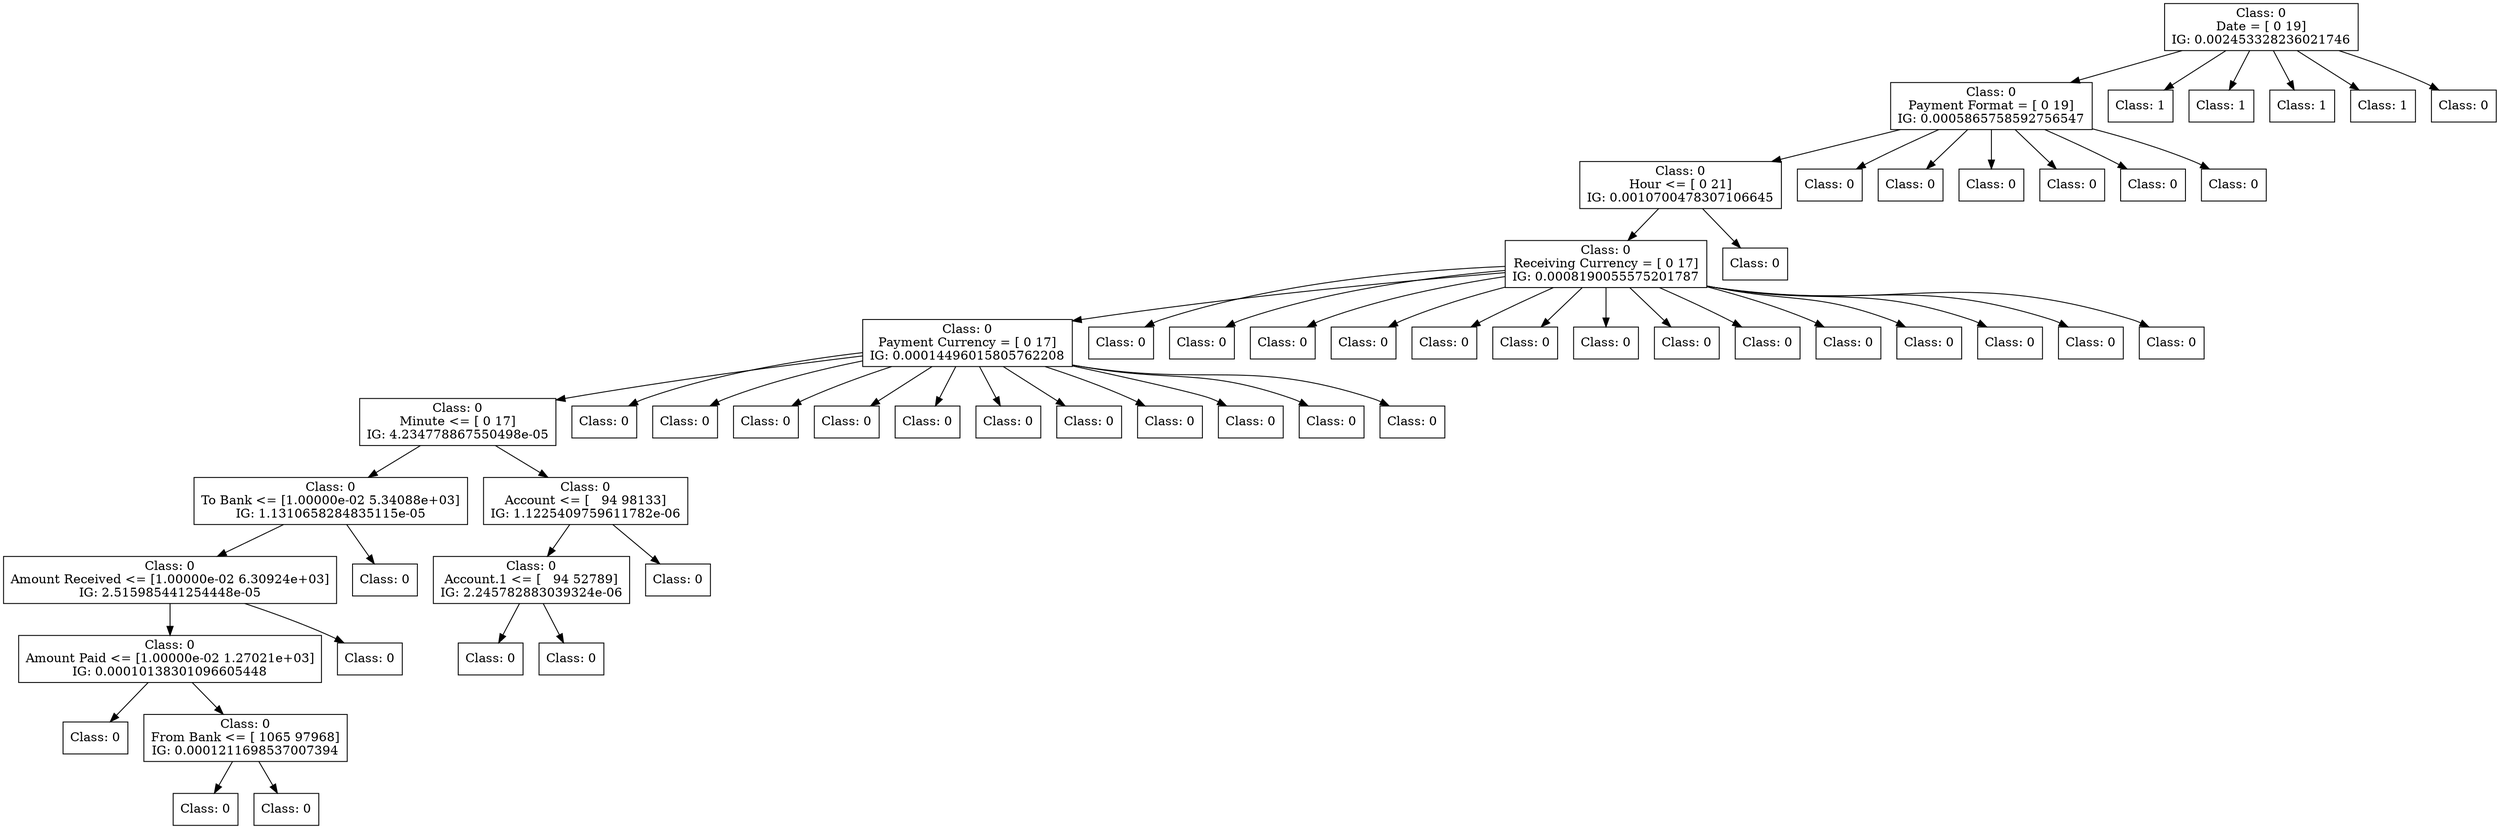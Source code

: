 digraph DecisionTree {
	rankdir=TD;
	node [shape=box];
	2371196544544 [label="Class: 0
Date = [ 0 19]
IG: 0.002453328236021746"];
	2371515421824 [label="Class: 0
Payment Format = [ 0 19]
IG: 0.0005865758592756547"];
	2371196544544 -> 2371515421824;
	2371515432912 [label="Class: 0
Hour <= [ 0 21]
IG: 0.0010700478307106645"];
	2371515421824 -> 2371515432912;
	2371721488624 [label="Class: 0
Receiving Currency = [ 0 17]
IG: 0.0008190055575201787"];
	2371515432912 -> 2371721488624;
	2372786486048 [label="Class: 0
Payment Currency = [ 0 17]
IG: 0.00014496015805762208"];
	2371721488624 -> 2372786486048;
	2371196691952 [label="Class: 0
Minute <= [ 0 17]
IG: 4.234778867550498e-05"];
	2372786486048 -> 2371196691952;
	2371515426048 [label="Class: 0
To Bank <= [1.00000e-02 5.34088e+03]
IG: 1.1310658284835115e-05"];
	2371196691952 -> 2371515426048;
	2371515430368 [label="Class: 0
Amount Received <= [1.00000e-02 6.30924e+03]
IG: 2.515985441254448e-05"];
	2371515426048 -> 2371515430368;
	2371515421200 [label="Class: 0
Amount Paid <= [1.00000e-02 1.27021e+03]
IG: 0.00010138301096605448"];
	2371515430368 -> 2371515421200;
	2371721479696 [label="Class: 0
"];
	2371515421200 -> 2371721479696;
	2371721480896 [label="Class: 0
From Bank <= [ 1065 97968]
IG: 0.0001211698537007394"];
	2371515421200 -> 2371721480896;
	2371721483968 [label="Class: 0
"];
	2371721480896 -> 2371721483968;
	2371721483920 [label="Class: 0
"];
	2371721480896 -> 2371721483920;
	2371515427488 [label="Class: 0
"];
	2371515430368 -> 2371515427488;
	2371515431952 [label="Class: 0
"];
	2371515426048 -> 2371515431952;
	2371515424752 [label="Class: 0
Account <= [   94 98133]
IG: 1.1225409759611782e-06"];
	2371196691952 -> 2371515424752;
	2371721486080 [label="Class: 0
Account.1 <= [   94 52789]
IG: 2.245782883039324e-06"];
	2371515424752 -> 2371721486080;
	2371721488000 [label="Class: 0
"];
	2371721486080 -> 2371721488000;
	2371721489968 [label="Class: 0
"];
	2371721486080 -> 2371721489968;
	2371721486896 [label="Class: 0
"];
	2371515424752 -> 2371721486896;
	2371196694736 [label="Class: 0
"];
	2372786486048 -> 2371196694736;
	2371196687824 [label="Class: 0
"];
	2372786486048 -> 2371196687824;
	2371196694688 [label="Class: 0
"];
	2372786486048 -> 2371196694688;
	2371515420336 [label="Class: 0
"];
	2372786486048 -> 2371515420336;
	2371515428784 [label="Class: 0
"];
	2372786486048 -> 2371515428784;
	2371515420288 [label="Class: 0
"];
	2372786486048 -> 2371515420288;
	2371515420672 [label="Class: 0
"];
	2372786486048 -> 2371515420672;
	2371515416736 [label="Class: 0
"];
	2372786486048 -> 2371515416736;
	2371515421248 [label="Class: 0
"];
	2372786486048 -> 2371515421248;
	2371515421296 [label="Class: 0
"];
	2372786486048 -> 2371515421296;
	2371515421968 [label="Class: 0
"];
	2372786486048 -> 2371515421968;
	2370908566240 [label="Class: 0
"];
	2371721488624 -> 2370908566240;
	2371196544736 [label="Class: 0
"];
	2371721488624 -> 2371196544736;
	2371196542480 [label="Class: 0
"];
	2371721488624 -> 2371196542480;
	2371187871312 [label="Class: 0
"];
	2371721488624 -> 2371187871312;
	2371187256400 [label="Class: 0
"];
	2371721488624 -> 2371187256400;
	2372786845680 [label="Class: 0
"];
	2371721488624 -> 2372786845680;
	2372786836176 [label="Class: 0
"];
	2371721488624 -> 2372786836176;
	2372786836272 [label="Class: 0
"];
	2371721488624 -> 2372786836272;
	2372786844384 [label="Class: 0
"];
	2371721488624 -> 2372786844384;
	2372786839872 [label="Class: 0
"];
	2371721488624 -> 2372786839872;
	2372786841024 [label="Class: 0
"];
	2371721488624 -> 2372786841024;
	2371196687968 [label="Class: 0
"];
	2371721488624 -> 2371196687968;
	2371196694208 [label="Class: 0
"];
	2371721488624 -> 2371196694208;
	2371196687296 [label="Class: 0
"];
	2371721488624 -> 2371196687296;
	2371721489056 [label="Class: 0
"];
	2371515432912 -> 2371721489056;
	2371515432672 [label="Class: 0
"];
	2371515421824 -> 2371515432672;
	2371515432864 [label="Class: 0
"];
	2371515421824 -> 2371515432864;
	2371515432528 [label="Class: 0
"];
	2371515421824 -> 2371515432528;
	2371515432048 [label="Class: 0
"];
	2371515421824 -> 2371515432048;
	2371515431376 [label="Class: 0
"];
	2371515421824 -> 2371515431376;
	2371515430464 [label="Class: 0
"];
	2371515421824 -> 2371515430464;
	2371515422256 [label="Class: 1
"];
	2371196544544 -> 2371515422256;
	2371515420240 [label="Class: 1
"];
	2371196544544 -> 2371515420240;
	2371515422016 [label="Class: 1
"];
	2371196544544 -> 2371515422016;
	2371515421680 [label="Class: 1
"];
	2371196544544 -> 2371515421680;
	2371515419184 [label="Class: 0
"];
	2371196544544 -> 2371515419184;
}
